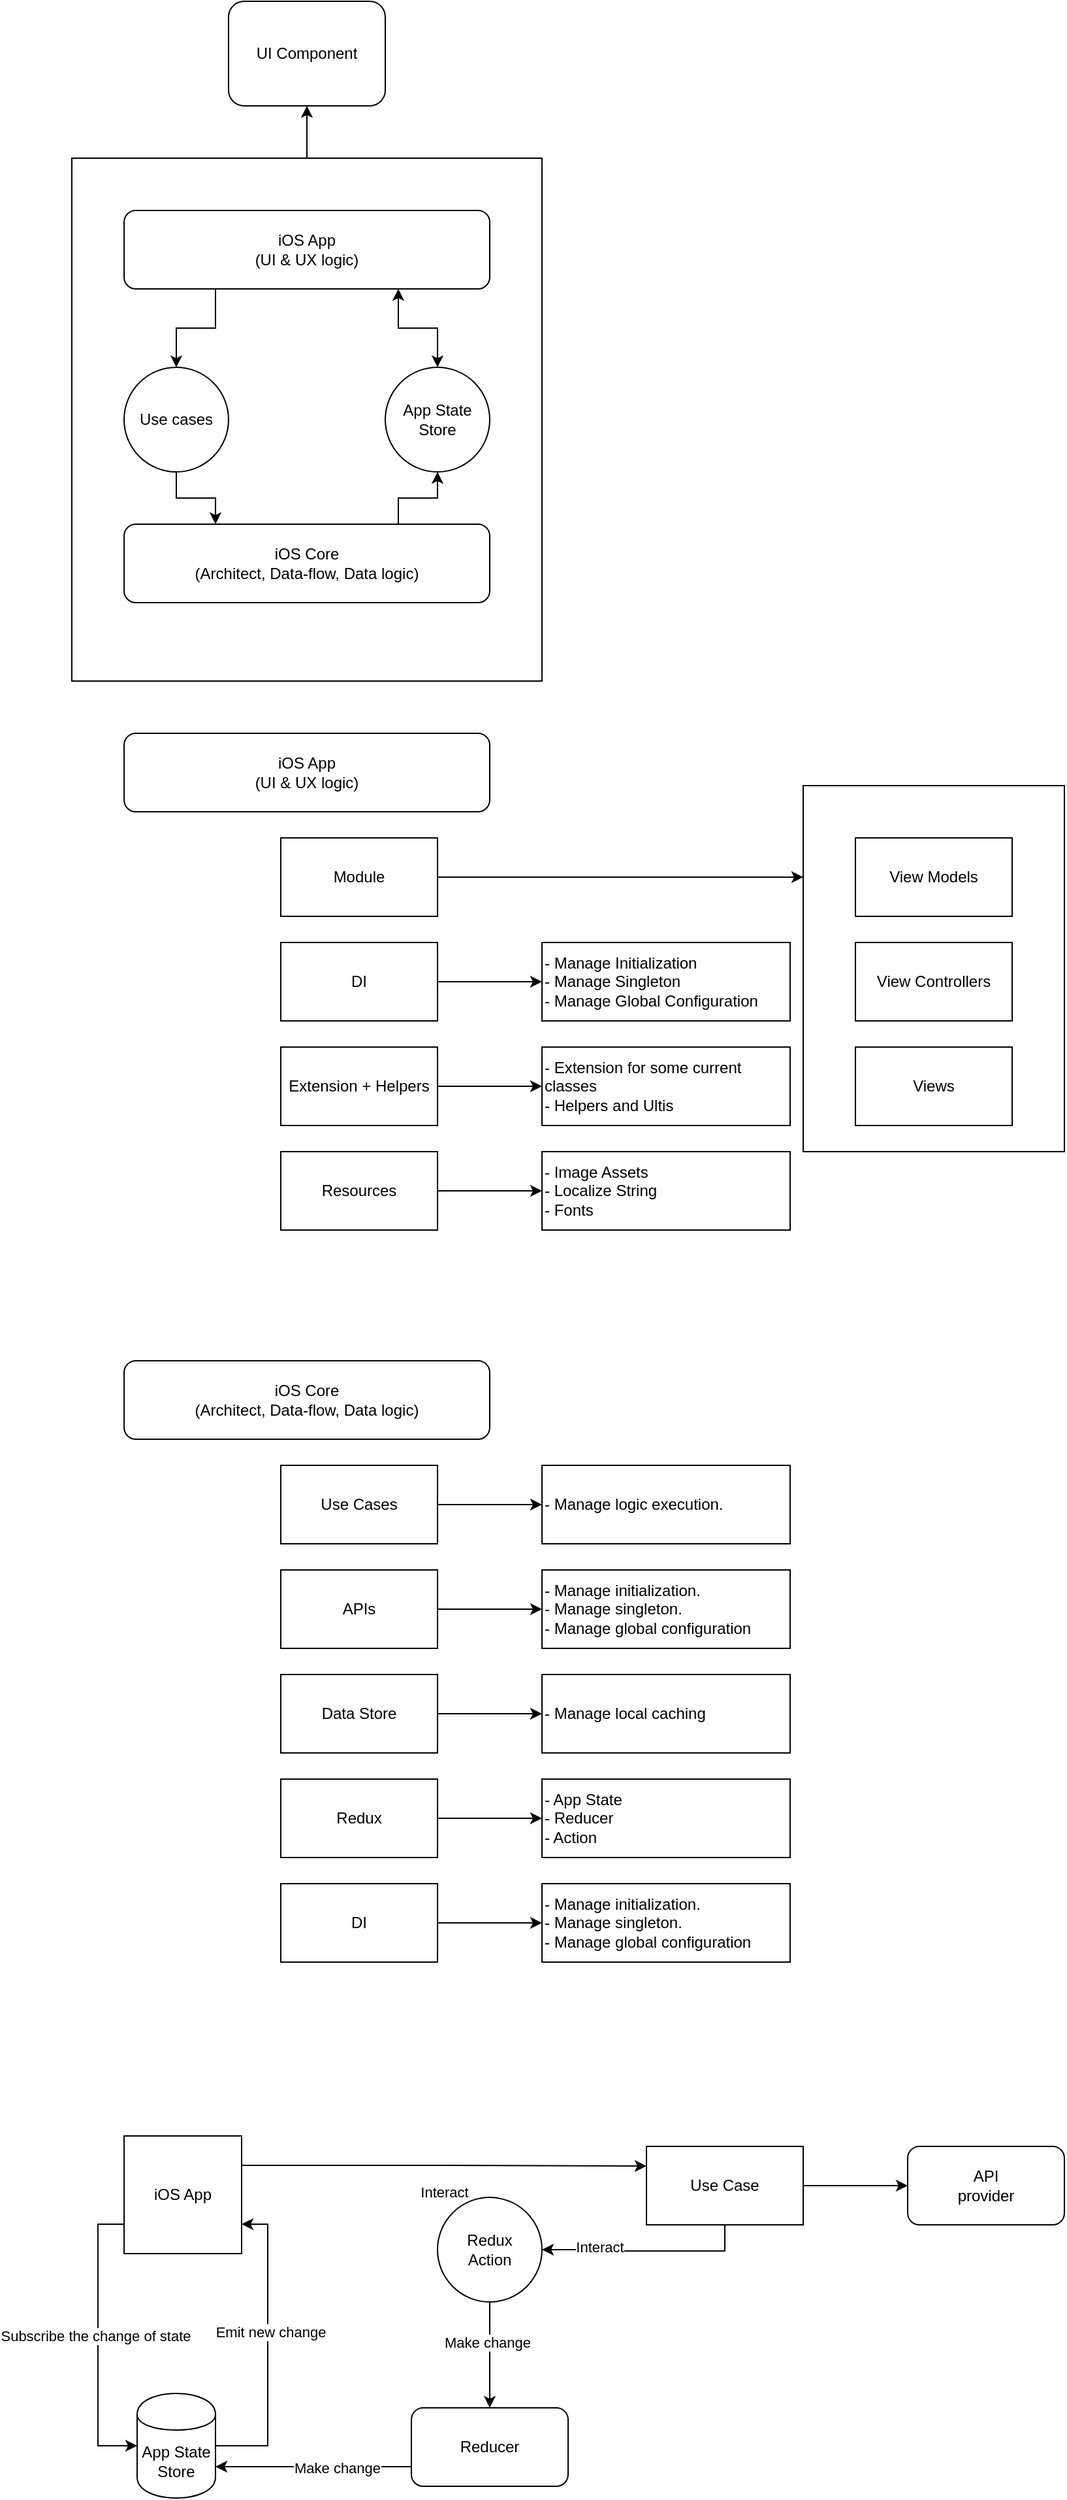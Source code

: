 <mxfile version="13.3.6" type="github">
  <diagram id="WGBmGDOHctu5pj-PsnAR" name="Page-1">
    <mxGraphModel dx="860" dy="465" grid="1" gridSize="10" guides="1" tooltips="1" connect="1" arrows="1" fold="1" page="1" pageScale="1" pageWidth="850" pageHeight="1100" math="0" shadow="0">
      <root>
        <mxCell id="0" />
        <mxCell id="1" parent="0" />
        <mxCell id="QRmkZI63ImaEva8iprfd-11" value="" style="rounded=0;whiteSpace=wrap;html=1;" vertex="1" parent="1">
          <mxGeometry x="640" y="720" width="200" height="280" as="geometry" />
        </mxCell>
        <mxCell id="TEUcWsdF850BGdfUqKe7-1" value="UI Component" style="rounded=1;whiteSpace=wrap;html=1;" parent="1" vertex="1">
          <mxGeometry x="200" y="120" width="120" height="80" as="geometry" />
        </mxCell>
        <mxCell id="TEUcWsdF850BGdfUqKe7-7" style="edgeStyle=orthogonalEdgeStyle;rounded=0;orthogonalLoop=1;jettySize=auto;html=1;exitX=0.5;exitY=0;exitDx=0;exitDy=0;entryX=0.5;entryY=1;entryDx=0;entryDy=0;" parent="1" source="TEUcWsdF850BGdfUqKe7-2" target="TEUcWsdF850BGdfUqKe7-1" edge="1">
          <mxGeometry relative="1" as="geometry" />
        </mxCell>
        <mxCell id="TEUcWsdF850BGdfUqKe7-2" value="" style="rounded=0;whiteSpace=wrap;html=1;" parent="1" vertex="1">
          <mxGeometry x="80" y="240" width="360" height="400" as="geometry" />
        </mxCell>
        <mxCell id="TEUcWsdF850BGdfUqKe7-11" style="edgeStyle=orthogonalEdgeStyle;rounded=0;orthogonalLoop=1;jettySize=auto;html=1;exitX=0.25;exitY=1;exitDx=0;exitDy=0;entryX=0.5;entryY=0;entryDx=0;entryDy=0;" parent="1" source="TEUcWsdF850BGdfUqKe7-3" target="TEUcWsdF850BGdfUqKe7-4" edge="1">
          <mxGeometry relative="1" as="geometry" />
        </mxCell>
        <mxCell id="TEUcWsdF850BGdfUqKe7-12" style="edgeStyle=orthogonalEdgeStyle;rounded=0;orthogonalLoop=1;jettySize=auto;html=1;exitX=0.75;exitY=1;exitDx=0;exitDy=0;entryX=0.5;entryY=0;entryDx=0;entryDy=0;startArrow=classic;startFill=1;" parent="1" source="TEUcWsdF850BGdfUqKe7-3" target="TEUcWsdF850BGdfUqKe7-5" edge="1">
          <mxGeometry relative="1" as="geometry" />
        </mxCell>
        <mxCell id="TEUcWsdF850BGdfUqKe7-3" value="iOS App&lt;br&gt;(UI &amp;amp; UX logic)" style="rounded=1;whiteSpace=wrap;html=1;" parent="1" vertex="1">
          <mxGeometry x="120" y="280" width="280" height="60" as="geometry" />
        </mxCell>
        <mxCell id="TEUcWsdF850BGdfUqKe7-13" style="edgeStyle=orthogonalEdgeStyle;rounded=0;orthogonalLoop=1;jettySize=auto;html=1;startArrow=none;startFill=0;entryX=0.25;entryY=0;entryDx=0;entryDy=0;" parent="1" source="TEUcWsdF850BGdfUqKe7-4" target="TEUcWsdF850BGdfUqKe7-6" edge="1">
          <mxGeometry relative="1" as="geometry" />
        </mxCell>
        <mxCell id="TEUcWsdF850BGdfUqKe7-4" value="Use cases" style="ellipse;whiteSpace=wrap;html=1;aspect=fixed;" parent="1" vertex="1">
          <mxGeometry x="120" y="400" width="80" height="80" as="geometry" />
        </mxCell>
        <mxCell id="TEUcWsdF850BGdfUqKe7-5" value="App State&lt;br&gt;Store" style="ellipse;whiteSpace=wrap;html=1;aspect=fixed;" parent="1" vertex="1">
          <mxGeometry x="320" y="400" width="80" height="80" as="geometry" />
        </mxCell>
        <mxCell id="TEUcWsdF850BGdfUqKe7-14" style="edgeStyle=orthogonalEdgeStyle;rounded=0;orthogonalLoop=1;jettySize=auto;html=1;exitX=0.75;exitY=0;exitDx=0;exitDy=0;entryX=0.5;entryY=1;entryDx=0;entryDy=0;startArrow=none;startFill=0;" parent="1" source="TEUcWsdF850BGdfUqKe7-6" target="TEUcWsdF850BGdfUqKe7-5" edge="1">
          <mxGeometry relative="1" as="geometry" />
        </mxCell>
        <mxCell id="TEUcWsdF850BGdfUqKe7-6" value="iOS Core&lt;br&gt;(Architect, Data-flow, Data logic)" style="rounded=1;whiteSpace=wrap;html=1;" parent="1" vertex="1">
          <mxGeometry x="120" y="520" width="280" height="60" as="geometry" />
        </mxCell>
        <mxCell id="QRmkZI63ImaEva8iprfd-3" value="iOS App&lt;br&gt;(UI &amp;amp; UX logic)" style="rounded=1;whiteSpace=wrap;html=1;" vertex="1" parent="1">
          <mxGeometry x="120" y="680" width="280" height="60" as="geometry" />
        </mxCell>
        <mxCell id="QRmkZI63ImaEva8iprfd-12" style="edgeStyle=orthogonalEdgeStyle;rounded=0;orthogonalLoop=1;jettySize=auto;html=1;exitX=1;exitY=0.5;exitDx=0;exitDy=0;entryX=0;entryY=0.25;entryDx=0;entryDy=0;" edge="1" parent="1" source="QRmkZI63ImaEva8iprfd-4" target="QRmkZI63ImaEva8iprfd-11">
          <mxGeometry relative="1" as="geometry" />
        </mxCell>
        <mxCell id="QRmkZI63ImaEva8iprfd-4" value="Module" style="rounded=0;whiteSpace=wrap;html=1;" vertex="1" parent="1">
          <mxGeometry x="240" y="760" width="120" height="60" as="geometry" />
        </mxCell>
        <mxCell id="QRmkZI63ImaEva8iprfd-14" style="edgeStyle=orthogonalEdgeStyle;rounded=0;orthogonalLoop=1;jettySize=auto;html=1;exitX=1;exitY=0.5;exitDx=0;exitDy=0;entryX=0;entryY=0.5;entryDx=0;entryDy=0;" edge="1" parent="1" source="QRmkZI63ImaEva8iprfd-5" target="QRmkZI63ImaEva8iprfd-13">
          <mxGeometry relative="1" as="geometry" />
        </mxCell>
        <mxCell id="QRmkZI63ImaEva8iprfd-5" value="DI" style="rounded=0;whiteSpace=wrap;html=1;" vertex="1" parent="1">
          <mxGeometry x="240" y="840" width="120" height="60" as="geometry" />
        </mxCell>
        <mxCell id="QRmkZI63ImaEva8iprfd-16" style="edgeStyle=orthogonalEdgeStyle;rounded=0;orthogonalLoop=1;jettySize=auto;html=1;exitX=1;exitY=0.5;exitDx=0;exitDy=0;entryX=0;entryY=0.5;entryDx=0;entryDy=0;" edge="1" parent="1" source="QRmkZI63ImaEva8iprfd-6" target="QRmkZI63ImaEva8iprfd-15">
          <mxGeometry relative="1" as="geometry" />
        </mxCell>
        <mxCell id="QRmkZI63ImaEva8iprfd-6" value="Extension + Helpers" style="rounded=0;whiteSpace=wrap;html=1;" vertex="1" parent="1">
          <mxGeometry x="240" y="920" width="120" height="60" as="geometry" />
        </mxCell>
        <mxCell id="QRmkZI63ImaEva8iprfd-18" style="edgeStyle=orthogonalEdgeStyle;rounded=0;orthogonalLoop=1;jettySize=auto;html=1;exitX=1;exitY=0.5;exitDx=0;exitDy=0;" edge="1" parent="1" source="QRmkZI63ImaEva8iprfd-7" target="QRmkZI63ImaEva8iprfd-17">
          <mxGeometry relative="1" as="geometry" />
        </mxCell>
        <mxCell id="QRmkZI63ImaEva8iprfd-7" value="Resources" style="rounded=0;whiteSpace=wrap;html=1;" vertex="1" parent="1">
          <mxGeometry x="240" y="1000" width="120" height="60" as="geometry" />
        </mxCell>
        <mxCell id="QRmkZI63ImaEva8iprfd-8" value="View Models" style="rounded=0;whiteSpace=wrap;html=1;" vertex="1" parent="1">
          <mxGeometry x="680" y="760" width="120" height="60" as="geometry" />
        </mxCell>
        <mxCell id="QRmkZI63ImaEva8iprfd-9" value="View Controllers" style="rounded=0;whiteSpace=wrap;html=1;" vertex="1" parent="1">
          <mxGeometry x="680" y="840" width="120" height="60" as="geometry" />
        </mxCell>
        <mxCell id="QRmkZI63ImaEva8iprfd-10" value="Views" style="rounded=0;whiteSpace=wrap;html=1;" vertex="1" parent="1">
          <mxGeometry x="680" y="920" width="120" height="60" as="geometry" />
        </mxCell>
        <mxCell id="QRmkZI63ImaEva8iprfd-13" value="- Manage Initialization&lt;br&gt;- Manage Singleton&lt;br&gt;&lt;div&gt;&lt;span&gt;- Manage Global Configuration&lt;/span&gt;&lt;/div&gt;" style="rounded=0;whiteSpace=wrap;html=1;align=left;" vertex="1" parent="1">
          <mxGeometry x="440" y="840" width="190" height="60" as="geometry" />
        </mxCell>
        <mxCell id="QRmkZI63ImaEva8iprfd-15" value="- Extension for some current classes&lt;br&gt;- Helpers and Ultis" style="rounded=0;whiteSpace=wrap;html=1;align=left;" vertex="1" parent="1">
          <mxGeometry x="440" y="920" width="190" height="60" as="geometry" />
        </mxCell>
        <mxCell id="QRmkZI63ImaEva8iprfd-17" value="- Image Assets&lt;br&gt;- Localize String&lt;br&gt;- Fonts" style="rounded=0;whiteSpace=wrap;html=1;align=left;" vertex="1" parent="1">
          <mxGeometry x="440" y="1000" width="190" height="60" as="geometry" />
        </mxCell>
        <mxCell id="QRmkZI63ImaEva8iprfd-19" value="iOS Core&lt;br&gt;(Architect, Data-flow, Data logic)" style="rounded=1;whiteSpace=wrap;html=1;" vertex="1" parent="1">
          <mxGeometry x="120" y="1160" width="280" height="60" as="geometry" />
        </mxCell>
        <mxCell id="XAfL7tbfGALVySzOxOc9-7" style="edgeStyle=orthogonalEdgeStyle;rounded=0;orthogonalLoop=1;jettySize=auto;html=1;exitX=1;exitY=0.5;exitDx=0;exitDy=0;entryX=0;entryY=0.5;entryDx=0;entryDy=0;" edge="1" parent="1" source="XAfL7tbfGALVySzOxOc9-1" target="XAfL7tbfGALVySzOxOc9-6">
          <mxGeometry relative="1" as="geometry" />
        </mxCell>
        <mxCell id="XAfL7tbfGALVySzOxOc9-1" value="Use Cases" style="rounded=0;whiteSpace=wrap;html=1;" vertex="1" parent="1">
          <mxGeometry x="240" y="1240" width="120" height="60" as="geometry" />
        </mxCell>
        <mxCell id="XAfL7tbfGALVySzOxOc9-9" style="edgeStyle=orthogonalEdgeStyle;rounded=0;orthogonalLoop=1;jettySize=auto;html=1;exitX=1;exitY=0.5;exitDx=0;exitDy=0;entryX=0;entryY=0.5;entryDx=0;entryDy=0;" edge="1" parent="1" source="XAfL7tbfGALVySzOxOc9-2" target="XAfL7tbfGALVySzOxOc9-8">
          <mxGeometry relative="1" as="geometry" />
        </mxCell>
        <mxCell id="XAfL7tbfGALVySzOxOc9-2" value="APIs" style="rounded=0;whiteSpace=wrap;html=1;" vertex="1" parent="1">
          <mxGeometry x="240" y="1320" width="120" height="60" as="geometry" />
        </mxCell>
        <mxCell id="XAfL7tbfGALVySzOxOc9-11" style="edgeStyle=orthogonalEdgeStyle;rounded=0;orthogonalLoop=1;jettySize=auto;html=1;entryX=0;entryY=0.5;entryDx=0;entryDy=0;" edge="1" parent="1" source="XAfL7tbfGALVySzOxOc9-3" target="XAfL7tbfGALVySzOxOc9-10">
          <mxGeometry relative="1" as="geometry" />
        </mxCell>
        <mxCell id="XAfL7tbfGALVySzOxOc9-3" value="Data Store" style="rounded=0;whiteSpace=wrap;html=1;" vertex="1" parent="1">
          <mxGeometry x="240" y="1400" width="120" height="60" as="geometry" />
        </mxCell>
        <mxCell id="XAfL7tbfGALVySzOxOc9-13" style="edgeStyle=orthogonalEdgeStyle;rounded=0;orthogonalLoop=1;jettySize=auto;html=1;exitX=1;exitY=0.5;exitDx=0;exitDy=0;" edge="1" parent="1" source="XAfL7tbfGALVySzOxOc9-4" target="XAfL7tbfGALVySzOxOc9-12">
          <mxGeometry relative="1" as="geometry" />
        </mxCell>
        <mxCell id="XAfL7tbfGALVySzOxOc9-4" value="Redux" style="rounded=0;whiteSpace=wrap;html=1;" vertex="1" parent="1">
          <mxGeometry x="240" y="1480" width="120" height="60" as="geometry" />
        </mxCell>
        <mxCell id="XAfL7tbfGALVySzOxOc9-15" style="edgeStyle=orthogonalEdgeStyle;rounded=0;orthogonalLoop=1;jettySize=auto;html=1;exitX=1;exitY=0.5;exitDx=0;exitDy=0;entryX=0;entryY=0.5;entryDx=0;entryDy=0;" edge="1" parent="1" source="XAfL7tbfGALVySzOxOc9-5" target="XAfL7tbfGALVySzOxOc9-14">
          <mxGeometry relative="1" as="geometry" />
        </mxCell>
        <mxCell id="XAfL7tbfGALVySzOxOc9-5" value="DI" style="rounded=0;whiteSpace=wrap;html=1;" vertex="1" parent="1">
          <mxGeometry x="240" y="1560" width="120" height="60" as="geometry" />
        </mxCell>
        <mxCell id="XAfL7tbfGALVySzOxOc9-6" value="- Manage logic execution." style="rounded=0;whiteSpace=wrap;html=1;align=left;" vertex="1" parent="1">
          <mxGeometry x="440" y="1240" width="190" height="60" as="geometry" />
        </mxCell>
        <mxCell id="XAfL7tbfGALVySzOxOc9-8" value="- Manage initialization.&lt;br&gt;- Manage singleton.&lt;br&gt;- Manage global configuration" style="rounded=0;whiteSpace=wrap;html=1;align=left;" vertex="1" parent="1">
          <mxGeometry x="440" y="1320" width="190" height="60" as="geometry" />
        </mxCell>
        <mxCell id="XAfL7tbfGALVySzOxOc9-10" value="- Manage local caching" style="rounded=0;whiteSpace=wrap;html=1;align=left;" vertex="1" parent="1">
          <mxGeometry x="440" y="1400" width="190" height="60" as="geometry" />
        </mxCell>
        <mxCell id="XAfL7tbfGALVySzOxOc9-12" value="- App State&lt;br&gt;- Reducer&lt;br&gt;- Action" style="rounded=0;whiteSpace=wrap;html=1;align=left;" vertex="1" parent="1">
          <mxGeometry x="440" y="1480" width="190" height="60" as="geometry" />
        </mxCell>
        <mxCell id="XAfL7tbfGALVySzOxOc9-14" value="- Manage initialization.&lt;br&gt;- Manage singleton.&lt;br&gt;- Manage global configuration" style="rounded=0;whiteSpace=wrap;html=1;align=left;" vertex="1" parent="1">
          <mxGeometry x="440" y="1560" width="190" height="60" as="geometry" />
        </mxCell>
        <mxCell id="XAfL7tbfGALVySzOxOc9-18" style="edgeStyle=orthogonalEdgeStyle;rounded=0;orthogonalLoop=1;jettySize=auto;html=1;exitX=0;exitY=0.75;exitDx=0;exitDy=0;entryX=0;entryY=0.5;entryDx=0;entryDy=0;" edge="1" parent="1" source="XAfL7tbfGALVySzOxOc9-16" target="XAfL7tbfGALVySzOxOc9-17">
          <mxGeometry relative="1" as="geometry">
            <mxPoint x="80.0" y="1990" as="targetPoint" />
          </mxGeometry>
        </mxCell>
        <mxCell id="XAfL7tbfGALVySzOxOc9-19" value="Subscribe the change of state" style="edgeLabel;html=1;align=center;verticalAlign=middle;resizable=0;points=[];" vertex="1" connectable="0" parent="XAfL7tbfGALVySzOxOc9-18">
          <mxGeometry x="-0.037" y="-2" relative="1" as="geometry">
            <mxPoint as="offset" />
          </mxGeometry>
        </mxCell>
        <mxCell id="XAfL7tbfGALVySzOxOc9-34" style="edgeStyle=orthogonalEdgeStyle;rounded=0;orthogonalLoop=1;jettySize=auto;html=1;exitX=1;exitY=0.25;exitDx=0;exitDy=0;entryX=0;entryY=0.25;entryDx=0;entryDy=0;" edge="1" parent="1" source="XAfL7tbfGALVySzOxOc9-16" target="XAfL7tbfGALVySzOxOc9-31">
          <mxGeometry relative="1" as="geometry" />
        </mxCell>
        <mxCell id="XAfL7tbfGALVySzOxOc9-35" value="Interact" style="edgeLabel;html=1;align=center;verticalAlign=middle;resizable=0;points=[];" vertex="1" connectable="0" parent="XAfL7tbfGALVySzOxOc9-34">
          <mxGeometry x="-0.002" y="21" relative="1" as="geometry">
            <mxPoint x="-21" y="20" as="offset" />
          </mxGeometry>
        </mxCell>
        <mxCell id="XAfL7tbfGALVySzOxOc9-16" value="iOS App" style="whiteSpace=wrap;html=1;aspect=fixed;" vertex="1" parent="1">
          <mxGeometry x="120" y="1753" width="90" height="90" as="geometry" />
        </mxCell>
        <mxCell id="XAfL7tbfGALVySzOxOc9-23" style="edgeStyle=orthogonalEdgeStyle;rounded=0;orthogonalLoop=1;jettySize=auto;html=1;exitX=1;exitY=0.5;exitDx=0;exitDy=0;entryX=1;entryY=0.75;entryDx=0;entryDy=0;" edge="1" parent="1" source="XAfL7tbfGALVySzOxOc9-17" target="XAfL7tbfGALVySzOxOc9-16">
          <mxGeometry relative="1" as="geometry">
            <Array as="points">
              <mxPoint x="230" y="1990" />
              <mxPoint x="230" y="1820" />
            </Array>
          </mxGeometry>
        </mxCell>
        <mxCell id="XAfL7tbfGALVySzOxOc9-24" value="Emit new change" style="edgeLabel;html=1;align=center;verticalAlign=middle;resizable=0;points=[];" vertex="1" connectable="0" parent="XAfL7tbfGALVySzOxOc9-23">
          <mxGeometry x="0.11" y="-2" relative="1" as="geometry">
            <mxPoint as="offset" />
          </mxGeometry>
        </mxCell>
        <mxCell id="XAfL7tbfGALVySzOxOc9-17" value="App State Store" style="shape=cylinder;whiteSpace=wrap;html=1;boundedLbl=1;backgroundOutline=1;" vertex="1" parent="1">
          <mxGeometry x="130" y="1950" width="60" height="80" as="geometry" />
        </mxCell>
        <mxCell id="XAfL7tbfGALVySzOxOc9-26" style="edgeStyle=orthogonalEdgeStyle;rounded=0;orthogonalLoop=1;jettySize=auto;html=1;exitX=0;exitY=0.75;exitDx=0;exitDy=0;entryX=1;entryY=0.7;entryDx=0;entryDy=0;" edge="1" parent="1" source="XAfL7tbfGALVySzOxOc9-25" target="XAfL7tbfGALVySzOxOc9-17">
          <mxGeometry relative="1" as="geometry" />
        </mxCell>
        <mxCell id="XAfL7tbfGALVySzOxOc9-27" value="Make change" style="edgeLabel;html=1;align=center;verticalAlign=middle;resizable=0;points=[];" vertex="1" connectable="0" parent="XAfL7tbfGALVySzOxOc9-26">
          <mxGeometry x="-0.236" y="1" relative="1" as="geometry">
            <mxPoint as="offset" />
          </mxGeometry>
        </mxCell>
        <mxCell id="XAfL7tbfGALVySzOxOc9-25" value="Reducer" style="rounded=1;whiteSpace=wrap;html=1;" vertex="1" parent="1">
          <mxGeometry x="340" y="1961" width="120" height="60" as="geometry" />
        </mxCell>
        <mxCell id="XAfL7tbfGALVySzOxOc9-29" style="edgeStyle=orthogonalEdgeStyle;rounded=0;orthogonalLoop=1;jettySize=auto;html=1;exitX=0.5;exitY=1;exitDx=0;exitDy=0;entryX=0.5;entryY=0;entryDx=0;entryDy=0;" edge="1" parent="1" source="XAfL7tbfGALVySzOxOc9-28" target="XAfL7tbfGALVySzOxOc9-25">
          <mxGeometry relative="1" as="geometry" />
        </mxCell>
        <mxCell id="XAfL7tbfGALVySzOxOc9-30" value="Make change" style="edgeLabel;html=1;align=center;verticalAlign=middle;resizable=0;points=[];" vertex="1" connectable="0" parent="XAfL7tbfGALVySzOxOc9-29">
          <mxGeometry x="-0.248" y="-2" relative="1" as="geometry">
            <mxPoint as="offset" />
          </mxGeometry>
        </mxCell>
        <mxCell id="XAfL7tbfGALVySzOxOc9-28" value="Redux&lt;br&gt;Action" style="ellipse;whiteSpace=wrap;html=1;aspect=fixed;" vertex="1" parent="1">
          <mxGeometry x="360" y="1800" width="80" height="80" as="geometry" />
        </mxCell>
        <mxCell id="XAfL7tbfGALVySzOxOc9-32" style="edgeStyle=orthogonalEdgeStyle;rounded=0;orthogonalLoop=1;jettySize=auto;html=1;exitX=0.5;exitY=1;exitDx=0;exitDy=0;entryX=1;entryY=0.5;entryDx=0;entryDy=0;" edge="1" parent="1" source="XAfL7tbfGALVySzOxOc9-31" target="XAfL7tbfGALVySzOxOc9-28">
          <mxGeometry relative="1" as="geometry" />
        </mxCell>
        <mxCell id="XAfL7tbfGALVySzOxOc9-33" value="Interact" style="edgeLabel;html=1;align=center;verticalAlign=middle;resizable=0;points=[];" vertex="1" connectable="0" parent="XAfL7tbfGALVySzOxOc9-32">
          <mxGeometry x="0.443" y="-3" relative="1" as="geometry">
            <mxPoint as="offset" />
          </mxGeometry>
        </mxCell>
        <mxCell id="XAfL7tbfGALVySzOxOc9-37" style="edgeStyle=orthogonalEdgeStyle;rounded=0;orthogonalLoop=1;jettySize=auto;html=1;entryX=0;entryY=0.5;entryDx=0;entryDy=0;" edge="1" parent="1" source="XAfL7tbfGALVySzOxOc9-31" target="XAfL7tbfGALVySzOxOc9-36">
          <mxGeometry relative="1" as="geometry" />
        </mxCell>
        <mxCell id="XAfL7tbfGALVySzOxOc9-31" value="Use Case" style="rounded=0;whiteSpace=wrap;html=1;" vertex="1" parent="1">
          <mxGeometry x="520" y="1761" width="120" height="60" as="geometry" />
        </mxCell>
        <mxCell id="XAfL7tbfGALVySzOxOc9-36" value="API&lt;br&gt;provider" style="rounded=1;whiteSpace=wrap;html=1;" vertex="1" parent="1">
          <mxGeometry x="720" y="1761" width="120" height="60" as="geometry" />
        </mxCell>
      </root>
    </mxGraphModel>
  </diagram>
</mxfile>
